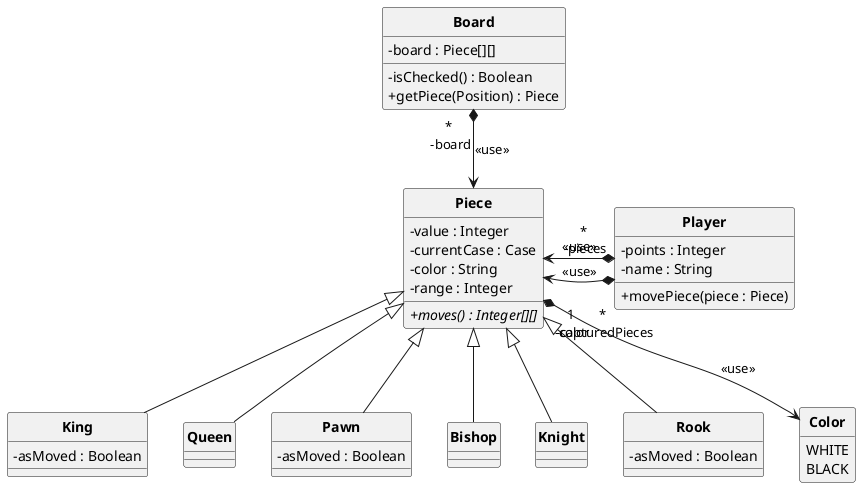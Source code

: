 @startuml
'https://plantuml.com/sequence-diagram

skinparam style strictuml
skinparam classAttributeIconSize 0
skinparam classFontStyle Bold
hide enum methods

class Board {
    - board : Piece[][]
    - isChecked() : Boolean
    + getPiece(Position) : Piece
}

class Player {
    - points : Integer
    - name : String
    + movePiece(piece : Piece)
}

class Piece {
    - value : Integer
    - currentCase : Case 
    - color : String
    - range : Integer
    + {abstract} moves() : Integer[][]

}

class King extends Piece {
    - asMoved : Boolean
}

class Queen extends Piece {

}

class Pawn extends Piece {
    - asMoved : Boolean
}

class Bishop extends Piece {

}

class Knight extends Piece {

}

class Rook extends Piece {
    - asMoved : Boolean
}

enum Color {
    WHITE
    BLACK
}

Board *--> Piece : "*\n -board" <<use>>
Player *-l-> Piece : "*\n -pieces" <<use>>
Player *--> Piece : "*\n -capturedPieces" <<use>>
Piece *--> Color : "1\n -color" <<use>>

@enduml
